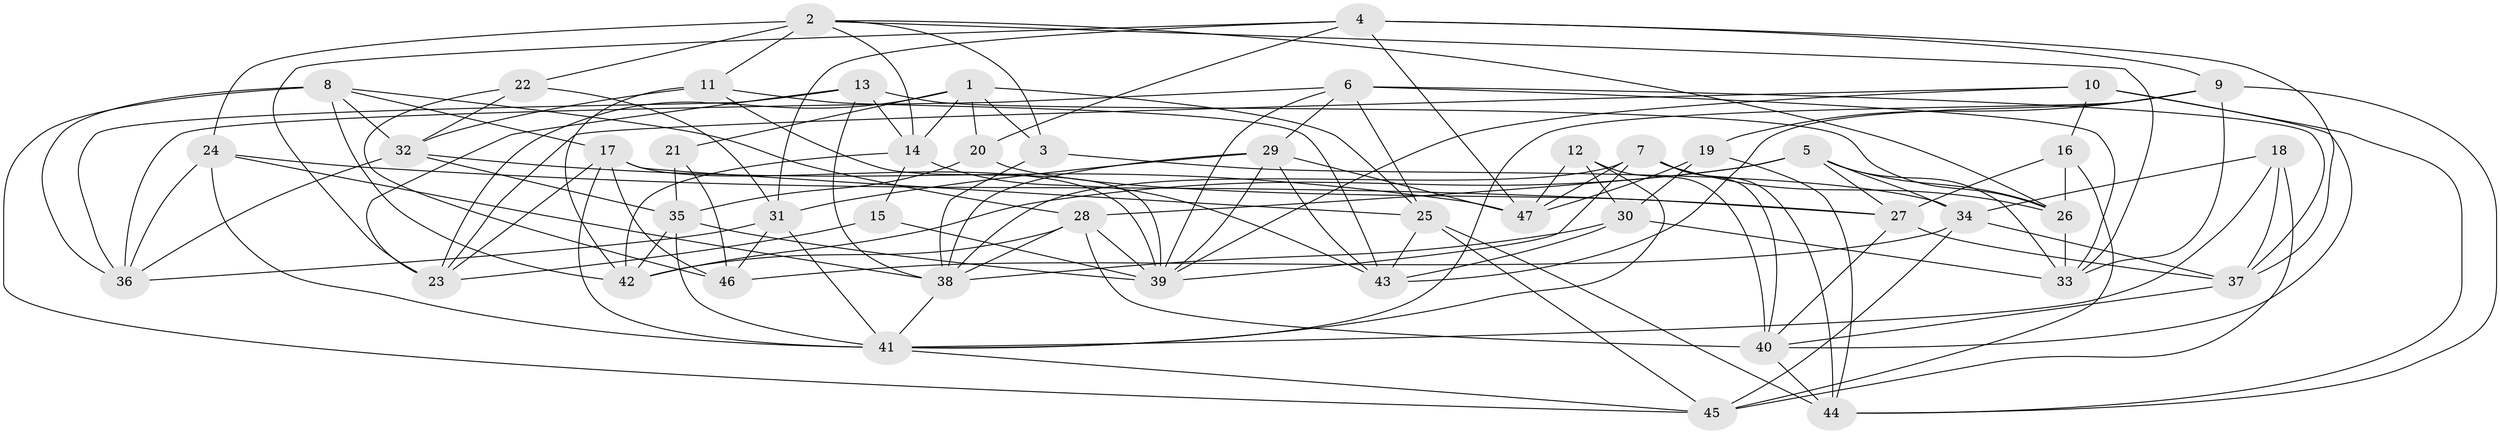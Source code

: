 // original degree distribution, {4: 1.0}
// Generated by graph-tools (version 1.1) at 2025/26/03/09/25 03:26:58]
// undirected, 47 vertices, 133 edges
graph export_dot {
graph [start="1"]
  node [color=gray90,style=filled];
  1;
  2;
  3;
  4;
  5;
  6;
  7;
  8;
  9;
  10;
  11;
  12;
  13;
  14;
  15;
  16;
  17;
  18;
  19;
  20;
  21;
  22;
  23;
  24;
  25;
  26;
  27;
  28;
  29;
  30;
  31;
  32;
  33;
  34;
  35;
  36;
  37;
  38;
  39;
  40;
  41;
  42;
  43;
  44;
  45;
  46;
  47;
  1 -- 3 [weight=1.0];
  1 -- 14 [weight=1.0];
  1 -- 20 [weight=1.0];
  1 -- 21 [weight=1.0];
  1 -- 23 [weight=1.0];
  1 -- 25 [weight=1.0];
  2 -- 3 [weight=1.0];
  2 -- 11 [weight=2.0];
  2 -- 14 [weight=1.0];
  2 -- 22 [weight=1.0];
  2 -- 24 [weight=1.0];
  2 -- 26 [weight=1.0];
  2 -- 33 [weight=1.0];
  3 -- 34 [weight=1.0];
  3 -- 38 [weight=1.0];
  4 -- 9 [weight=1.0];
  4 -- 20 [weight=1.0];
  4 -- 23 [weight=1.0];
  4 -- 31 [weight=1.0];
  4 -- 37 [weight=1.0];
  4 -- 47 [weight=1.0];
  5 -- 26 [weight=1.0];
  5 -- 27 [weight=1.0];
  5 -- 28 [weight=1.0];
  5 -- 33 [weight=1.0];
  5 -- 34 [weight=1.0];
  5 -- 42 [weight=1.0];
  6 -- 25 [weight=1.0];
  6 -- 29 [weight=1.0];
  6 -- 33 [weight=1.0];
  6 -- 36 [weight=1.0];
  6 -- 37 [weight=1.0];
  6 -- 39 [weight=1.0];
  7 -- 26 [weight=1.0];
  7 -- 38 [weight=1.0];
  7 -- 39 [weight=1.0];
  7 -- 40 [weight=1.0];
  7 -- 44 [weight=1.0];
  7 -- 47 [weight=1.0];
  8 -- 17 [weight=1.0];
  8 -- 28 [weight=1.0];
  8 -- 32 [weight=1.0];
  8 -- 36 [weight=1.0];
  8 -- 42 [weight=1.0];
  8 -- 45 [weight=1.0];
  9 -- 19 [weight=1.0];
  9 -- 33 [weight=1.0];
  9 -- 41 [weight=1.0];
  9 -- 43 [weight=1.0];
  9 -- 44 [weight=1.0];
  10 -- 16 [weight=1.0];
  10 -- 23 [weight=1.0];
  10 -- 39 [weight=1.0];
  10 -- 40 [weight=2.0];
  10 -- 44 [weight=1.0];
  11 -- 32 [weight=1.0];
  11 -- 39 [weight=1.0];
  11 -- 42 [weight=1.0];
  11 -- 43 [weight=1.0];
  12 -- 30 [weight=1.0];
  12 -- 40 [weight=1.0];
  12 -- 41 [weight=1.0];
  12 -- 47 [weight=1.0];
  13 -- 14 [weight=1.0];
  13 -- 23 [weight=1.0];
  13 -- 26 [weight=1.0];
  13 -- 36 [weight=1.0];
  13 -- 38 [weight=2.0];
  14 -- 15 [weight=1.0];
  14 -- 42 [weight=1.0];
  14 -- 43 [weight=1.0];
  15 -- 23 [weight=1.0];
  15 -- 39 [weight=2.0];
  16 -- 26 [weight=1.0];
  16 -- 27 [weight=1.0];
  16 -- 45 [weight=1.0];
  17 -- 23 [weight=1.0];
  17 -- 25 [weight=1.0];
  17 -- 39 [weight=1.0];
  17 -- 41 [weight=1.0];
  17 -- 46 [weight=1.0];
  18 -- 34 [weight=1.0];
  18 -- 37 [weight=1.0];
  18 -- 41 [weight=1.0];
  18 -- 45 [weight=1.0];
  19 -- 30 [weight=1.0];
  19 -- 44 [weight=1.0];
  19 -- 47 [weight=1.0];
  20 -- 27 [weight=1.0];
  20 -- 35 [weight=1.0];
  21 -- 35 [weight=1.0];
  21 -- 46 [weight=2.0];
  22 -- 31 [weight=1.0];
  22 -- 32 [weight=1.0];
  22 -- 46 [weight=1.0];
  24 -- 27 [weight=1.0];
  24 -- 36 [weight=1.0];
  24 -- 38 [weight=1.0];
  24 -- 41 [weight=2.0];
  25 -- 43 [weight=1.0];
  25 -- 44 [weight=1.0];
  25 -- 45 [weight=1.0];
  26 -- 33 [weight=1.0];
  27 -- 37 [weight=1.0];
  27 -- 40 [weight=1.0];
  28 -- 38 [weight=1.0];
  28 -- 39 [weight=1.0];
  28 -- 40 [weight=1.0];
  28 -- 42 [weight=1.0];
  29 -- 31 [weight=1.0];
  29 -- 38 [weight=1.0];
  29 -- 39 [weight=1.0];
  29 -- 43 [weight=1.0];
  29 -- 47 [weight=1.0];
  30 -- 33 [weight=1.0];
  30 -- 38 [weight=2.0];
  30 -- 43 [weight=1.0];
  31 -- 36 [weight=1.0];
  31 -- 41 [weight=1.0];
  31 -- 46 [weight=1.0];
  32 -- 35 [weight=1.0];
  32 -- 36 [weight=1.0];
  32 -- 47 [weight=1.0];
  34 -- 37 [weight=1.0];
  34 -- 45 [weight=1.0];
  34 -- 46 [weight=1.0];
  35 -- 39 [weight=1.0];
  35 -- 41 [weight=1.0];
  35 -- 42 [weight=1.0];
  37 -- 40 [weight=1.0];
  38 -- 41 [weight=1.0];
  40 -- 44 [weight=1.0];
  41 -- 45 [weight=1.0];
}
